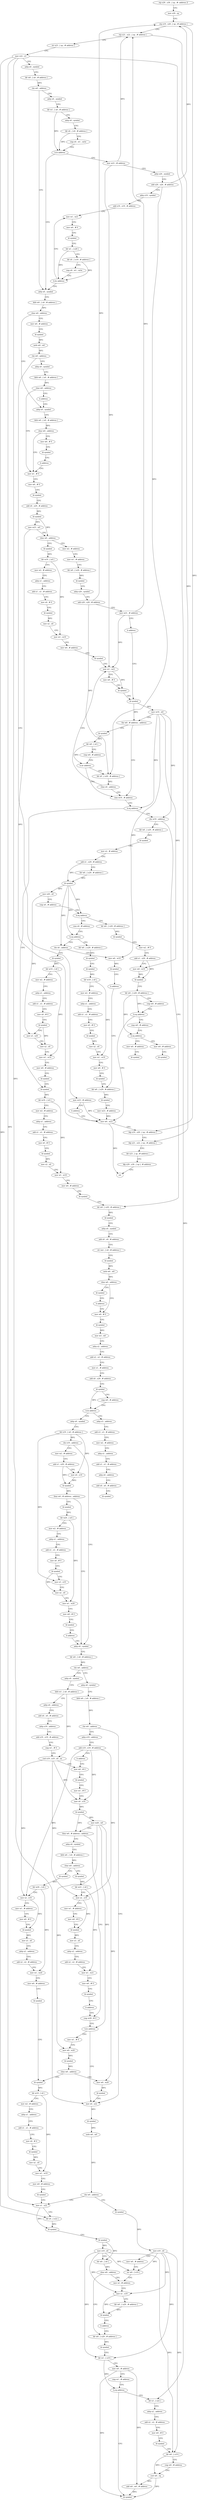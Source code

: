 digraph "func" {
"4207564" [label = "stp x29 , x30 , [ sp , #- address ]!" ]
"4207568" [label = "mov x29 , sp" ]
"4207572" [label = "stp x19 , x20 , [ sp , # address ]" ]
"4207576" [label = "stp x21 , x22 , [ sp , # address ]" ]
"4207580" [label = "str x23 , [ sp , # address ]" ]
"4207584" [label = "mov x22 , x3" ]
"4207588" [label = "adrp x0 , symbol" ]
"4207592" [label = "ldr w0 , [ x0 , # address ]" ]
"4207596" [label = "cbz w0 , address" ]
"4207672" [label = "adrp x0 , symbol" ]
"4207600" [label = "adrp x0 , symbol" ]
"4207676" [label = "ldrb w0 , [ x0 , # address ]" ]
"4207680" [label = "cbnz w0 , address" ]
"4207756" [label = "mov w0 , # address" ]
"4207684" [label = "adrp x0 , symbol" ]
"4207604" [label = "ldr w1 , [ x0 , # address ]" ]
"4207608" [label = "adrp x0 , symbol" ]
"4207612" [label = "ldr x0 , [ x0 , # address ]" ]
"4207616" [label = "cmp x0 , w1 , sxtw" ]
"4207620" [label = "b.lo address" ]
"4207624" [label = "mov w21 , # address" ]
"4207760" [label = "bl symbol" ]
"4207764" [label = "uxtb w0 , w0" ]
"4207768" [label = "cbz w0 , address" ]
"4208828" [label = "mov w23 , # address" ]
"4207772" [label = "adrp x0 , symbol" ]
"4207688" [label = "ldrb w0 , [ x0 , # address ]" ]
"4207692" [label = "cbnz w0 , address" ]
"4207788" [label = "mov w0 , # 0" ]
"4207696" [label = "mov w1 , # 0" ]
"4207628" [label = "adrp x20 , symbol" ]
"4207632" [label = "add x20 , x20 , # address" ]
"4207636" [label = "adrp x19 , symbol" ]
"4207640" [label = "add x19 , x19 , # address" ]
"4207644" [label = "mov w1 , w21" ]
"4208832" [label = "b address" ]
"4208732" [label = "mov w0 , w23" ]
"4207776" [label = "ldrb w0 , [ x0 , # address ]" ]
"4207780" [label = "cbnz w0 , address" ]
"4207784" [label = "b address" ]
"4207792" [label = "bl symbol" ]
"4207796" [label = "b address" ]
"4207700" [label = "mov w0 , # 0" ]
"4207704" [label = "bl symbol" ]
"4207708" [label = "add x0 , x29 , # address" ]
"4207712" [label = "bl symbol" ]
"4207716" [label = "mov w23 , w0" ]
"4207720" [label = "cbnz w0 , address" ]
"4207800" [label = "bl symbol" ]
"4207724" [label = "mov w2 , # address" ]
"4207648" [label = "mov w0 , # 0" ]
"4207652" [label = "bl symbol" ]
"4207656" [label = "ldr w1 , [ x20 ]" ]
"4207660" [label = "ldr x0 , [ x19 , # address ]" ]
"4207664" [label = "cmp x0 , w1 , sxtw" ]
"4207668" [label = "b.hs address" ]
"4208736" [label = "ldp x19 , x20 , [ sp , # address ]" ]
"4208740" [label = "ldp x21 , x22 , [ sp , # address ]" ]
"4208744" [label = "ldr x23 , [ sp , # address ]" ]
"4208748" [label = "ldp x29 , x30 , [ sp ] , # address" ]
"4208752" [label = "ret" ]
"4207804" [label = "ldr w19 , [ x0 ]" ]
"4207808" [label = "mov w2 , # address" ]
"4207812" [label = "adrp x1 , address" ]
"4207816" [label = "add x1 , x1 , # address" ]
"4207820" [label = "mov x0 , # 0" ]
"4207824" [label = "bl symbol" ]
"4207828" [label = "mov x2 , x0" ]
"4207832" [label = "mov w1 , w19" ]
"4207836" [label = "mov w0 , # address" ]
"4207840" [label = "bl symbol" ]
"4207844" [label = "mov w1 , w21" ]
"4207728" [label = "mov w1 , # address" ]
"4207732" [label = "ldr w0 , [ x29 , # address ]" ]
"4207736" [label = "bl symbol" ]
"4207740" [label = "adrp x20 , symbol" ]
"4207744" [label = "add x20 , x20 , # address" ]
"4207748" [label = "mov w21 , # address" ]
"4207752" [label = "b address" ]
"4207856" [label = "bl symbol" ]
"4207892" [label = "cmn w19 , # address" ]
"4207896" [label = "b.eq address" ]
"4208000" [label = "bl symbol" ]
"4207900" [label = "cbz w19 , address" ]
"4207868" [label = "bl symbol" ]
"4207872" [label = "ldr w0 , [ x0 ]" ]
"4207876" [label = "cmp w0 , # address" ]
"4207880" [label = "b.ne address" ]
"4207884" [label = "ldr x0 , [ x20 , # address ]" ]
"4207860" [label = "mov w19 , w0" ]
"4207864" [label = "tbz w0 , # address , address" ]
"4208004" [label = "ldr w19 , [ x0 ]" ]
"4208008" [label = "mov w2 , # address" ]
"4208012" [label = "adrp x1 , address" ]
"4208016" [label = "add x1 , x1 , # address" ]
"4208020" [label = "mov x0 , # 0" ]
"4208024" [label = "bl symbol" ]
"4208028" [label = "mov x2 , x0" ]
"4208032" [label = "mov w1 , w19" ]
"4208036" [label = "mov w0 , # address" ]
"4208040" [label = "bl symbol" ]
"4208044" [label = "ldr w0 , [ x29 , # address ]" ]
"4207904" [label = "ldr w0 , [ x29 , # address ]" ]
"4207888" [label = "cbnz x0 , address" ]
"4208184" [label = "bl symbol" ]
"4208188" [label = "b address" ]
"4208076" [label = "mov w0 , # 0" ]
"4208080" [label = "bl symbol" ]
"4208084" [label = "mov w3 , w0" ]
"4208088" [label = "adrp x2 , address" ]
"4208092" [label = "add x2 , x2 , # address" ]
"4208096" [label = "mov x1 , # address" ]
"4208100" [label = "add x0 , x29 , # address" ]
"4208104" [label = "bl symbol" ]
"4208108" [label = "cmp w0 , # address" ]
"4208112" [label = "b.hi address" ]
"4208192" [label = "adrp x3 , address" ]
"4208116" [label = "adrp x0 , symbol" ]
"4208048" [label = "bl symbol" ]
"4208052" [label = "adrp x0 , symbol" ]
"4208056" [label = "add x0 , x0 , # address" ]
"4208060" [label = "str wzr , [ x0 , # address ]" ]
"4208064" [label = "bl symbol" ]
"4208068" [label = "uxtb w0 , w0" ]
"4208072" [label = "cbnz w0 , address" ]
"4207908" [label = "bl symbol" ]
"4207912" [label = "mov x2 , # address" ]
"4207916" [label = "add x1 , x29 , # address" ]
"4207920" [label = "ldr w0 , [ x29 , # address ]" ]
"4207924" [label = "bl symbol" ]
"4207928" [label = "mov x20 , x0" ]
"4207932" [label = "cmp x0 , # address" ]
"4207936" [label = "b.eq address" ]
"4208756" [label = "ldr w0 , [ x29 , # address ]" ]
"4207940" [label = "cmn x0 , # address" ]
"4207848" [label = "mov w0 , # 0" ]
"4207852" [label = "bl symbol" ]
"4208196" [label = "add x3 , x3 , # address" ]
"4208200" [label = "mov w2 , # address" ]
"4208204" [label = "adrp x1 , address" ]
"4208208" [label = "add x1 , x1 , # address" ]
"4208212" [label = "adrp x0 , address" ]
"4208216" [label = "add x0 , x0 , # address" ]
"4208220" [label = "bl symbol" ]
"4208120" [label = "ldr x19 , [ x0 , # address ]" ]
"4208124" [label = "cbz x19 , address" ]
"4208148" [label = "adrp x0 , symbol" ]
"4208128" [label = "mov w2 , # address" ]
"4208760" [label = "bl symbol" ]
"4208764" [label = "mov w2 , # 0" ]
"4208768" [label = "add x1 , x29 , # address" ]
"4208772" [label = "mov w0 , w19" ]
"4208776" [label = "bl symbol" ]
"4208780" [label = "ldr w0 , [ x29 , # address ]" ]
"4208784" [label = "cmp w0 , # address" ]
"4208788" [label = "b.eq address" ]
"4208792" [label = "cmp w0 , # address" ]
"4207944" [label = "b.eq address" ]
"4208668" [label = "ldr w0 , [ x29 , # address ]" ]
"4207948" [label = "cbz x0 , address" ]
"4208152" [label = "ldr w0 , [ x0 , # address ]" ]
"4208156" [label = "cbz w0 , address" ]
"4208276" [label = "adrp x0 , symbol" ]
"4208160" [label = "adrp x0 , symbol" ]
"4208132" [label = "add x1 , x29 , # address" ]
"4208136" [label = "mov x0 , x19" ]
"4208140" [label = "bl symbol" ]
"4208144" [label = "tbnz w0 , # address , address" ]
"4208224" [label = "bl symbol" ]
"4208796" [label = "b.eq address" ]
"4208808" [label = "mov w0 , # address" ]
"4208800" [label = "mov w0 , # address" ]
"4208672" [label = "bl symbol" ]
"4208676" [label = "bl symbol" ]
"4208680" [label = "ldr w19 , [ x0 ]" ]
"4208684" [label = "mov w2 , # address" ]
"4208688" [label = "adrp x1 , address" ]
"4208692" [label = "add x1 , x1 , # address" ]
"4208696" [label = "mov x0 , # 0" ]
"4208700" [label = "bl symbol" ]
"4208704" [label = "mov x2 , x0" ]
"4208708" [label = "mov w1 , w19" ]
"4208712" [label = "mov w0 , # 0" ]
"4208716" [label = "bl symbol" ]
"4208720" [label = "ldr w0 , [ x29 , # address ]" ]
"4208816" [label = "mov w0 , w19" ]
"4207952" [label = "bl symbol" ]
"4208280" [label = "ldrb w1 , [ x0 , # address ]" ]
"4208284" [label = "adrp x0 , address" ]
"4208288" [label = "add x0 , x0 , # address" ]
"4208292" [label = "adrp x19 , address" ]
"4208296" [label = "add x19 , x19 , # address" ]
"4208300" [label = "cmp w1 , # 0" ]
"4208304" [label = "csel x19 , x19 , x0 , ne" ]
"4208308" [label = "mov w0 , # 0" ]
"4208164" [label = "ldrb w0 , [ x0 , # address ]" ]
"4208168" [label = "cbz w0 , address" ]
"4208368" [label = "mov x0 , x22" ]
"4208172" [label = "adrp x19 , address" ]
"4208228" [label = "ldr w20 , [ x0 ]" ]
"4208232" [label = "mov w2 , # address" ]
"4208236" [label = "adrp x1 , address" ]
"4208240" [label = "add x1 , x1 , # address" ]
"4208244" [label = "mov x0 , # 0" ]
"4208248" [label = "bl symbol" ]
"4208252" [label = "mov x3 , x19" ]
"4208256" [label = "mov x2 , x0" ]
"4208260" [label = "mov w1 , w20" ]
"4208264" [label = "mov w0 , # 0" ]
"4208268" [label = "bl symbol" ]
"4208272" [label = "b address" ]
"4208812" [label = "bl symbol" ]
"4208804" [label = "bl symbol" ]
"4208820" [label = "bl symbol" ]
"4208824" [label = "b address" ]
"4207956" [label = "ldr w19 , [ x0 ]" ]
"4207960" [label = "mov w2 , # address" ]
"4207964" [label = "adrp x1 , address" ]
"4207968" [label = "add x1 , x1 , # address" ]
"4207972" [label = "mov x0 , # 0" ]
"4207976" [label = "bl symbol" ]
"4207980" [label = "mov x3 , x20" ]
"4207984" [label = "mov x2 , x0" ]
"4207988" [label = "mov w1 , w19" ]
"4207992" [label = "mov w0 , # address" ]
"4207996" [label = "bl symbol" ]
"4208420" [label = "adrp x0 , symbol" ]
"4208424" [label = "ldrb w0 , [ x0 , # address ]" ]
"4208428" [label = "cbnz w0 , address" ]
"4208484" [label = "bl symbol" ]
"4208432" [label = "bl symbol" ]
"4208336" [label = "cmp w20 , # 0" ]
"4208340" [label = "b.le address" ]
"4208344" [label = "mov w1 , # 0" ]
"4208372" [label = "bl symbol" ]
"4208376" [label = "uxtb w0 , w0" ]
"4208380" [label = "cbz w0 , address" ]
"4208576" [label = "mov x1 , x22" ]
"4208384" [label = "bl symbol" ]
"4208176" [label = "add x19 , x19 , # address" ]
"4208180" [label = "b address" ]
"4208724" [label = "bl symbol" ]
"4208728" [label = "mov w23 , # address" ]
"4208488" [label = "ldr w20 , [ x0 ]" ]
"4208492" [label = "mov x2 , x19" ]
"4208496" [label = "mov w1 , # address" ]
"4208500" [label = "mov w0 , # 0" ]
"4208504" [label = "bl symbol" ]
"4208508" [label = "mov x3 , x0" ]
"4208512" [label = "adrp x2 , address" ]
"4208516" [label = "add x2 , x2 , # address" ]
"4208520" [label = "mov w1 , w20" ]
"4208524" [label = "mov w0 , # address" ]
"4208528" [label = "bl symbol" ]
"4208532" [label = "bl symbol" ]
"4208436" [label = "ldr w21 , [ x0 ]" ]
"4208440" [label = "mov x2 , x19" ]
"4208444" [label = "mov w1 , # address" ]
"4208448" [label = "mov w0 , # 0" ]
"4208452" [label = "bl symbol" ]
"4208456" [label = "mov x3 , x0" ]
"4208460" [label = "adrp x2 , address" ]
"4208464" [label = "add x2 , x2 , # address" ]
"4208468" [label = "mov w1 , w21" ]
"4208472" [label = "mov w0 , # 0" ]
"4208476" [label = "bl symbol" ]
"4208480" [label = "b address" ]
"4208348" [label = "mov w0 , w20" ]
"4208352" [label = "bl symbol" ]
"4208356" [label = "cbnz w0 , address" ]
"4208360" [label = "mov w0 , w20" ]
"4208580" [label = "ldr x0 , [ x22 ]" ]
"4208584" [label = "bl symbol" ]
"4208588" [label = "bl symbol" ]
"4208592" [label = "mov x19 , x0" ]
"4208596" [label = "ldr w0 , [ x0 ]" ]
"4208600" [label = "cbnz w0 , address" ]
"4208400" [label = "mov x2 , # address" ]
"4208604" [label = "ldr w0 , [ x29 , # address ]" ]
"4208388" [label = "mov x19 , x0" ]
"4208392" [label = "mov w0 , # address" ]
"4208396" [label = "str w0 , [ x19 ]" ]
"4208312" [label = "bl symbol" ]
"4208316" [label = "mov w1 , # 0" ]
"4208320" [label = "mov x0 , x19" ]
"4208324" [label = "bl symbol" ]
"4208328" [label = "mov w20 , w0" ]
"4208332" [label = "tbnz w0 , # address , address" ]
"4208404" [label = "mov x1 , x19" ]
"4208408" [label = "ldr w0 , [ x29 , # address ]" ]
"4208412" [label = "bl symbol" ]
"4208416" [label = "b address" ]
"4208608" [label = "bl symbol" ]
"4208612" [label = "ldr w1 , [ x19 ]" ]
"4208616" [label = "mov w0 , # address" ]
"4208620" [label = "cmp w1 , # address" ]
"4208624" [label = "b.eq address" ]
"4208664" [label = "bl symbol" ]
"4208628" [label = "ldr x3 , [ x22 ]" ]
"4208536" [label = "ldr w19 , [ x0 ]" ]
"4208540" [label = "mov w2 , # address" ]
"4208544" [label = "adrp x1 , address" ]
"4208548" [label = "add x1 , x1 , # address" ]
"4208552" [label = "mov x0 , # 0" ]
"4208556" [label = "bl symbol" ]
"4208560" [label = "mov x2 , x0" ]
"4208564" [label = "mov w1 , w19" ]
"4208568" [label = "mov w0 , # address" ]
"4208572" [label = "bl symbol" ]
"4208364" [label = "bl symbol" ]
"4208632" [label = "adrp x2 , address" ]
"4208636" [label = "add x2 , x2 , # address" ]
"4208640" [label = "mov w0 , # 0" ]
"4208644" [label = "bl symbol" ]
"4208648" [label = "ldr w0 , [ x19 ]" ]
"4208652" [label = "cmp w0 , # address" ]
"4208656" [label = "cset w0 , eq" ]
"4208660" [label = "add w0 , w0 , # address" ]
"4207564" -> "4207568" [ label = "CFG" ]
"4207568" -> "4207572" [ label = "CFG" ]
"4207572" -> "4207576" [ label = "CFG" ]
"4207572" -> "4208736" [ label = "DFG" ]
"4207576" -> "4207580" [ label = "CFG" ]
"4207576" -> "4208740" [ label = "DFG" ]
"4207580" -> "4207584" [ label = "CFG" ]
"4207584" -> "4207588" [ label = "CFG" ]
"4207584" -> "4208368" [ label = "DFG" ]
"4207584" -> "4208576" [ label = "DFG" ]
"4207584" -> "4208580" [ label = "DFG" ]
"4207584" -> "4208628" [ label = "DFG" ]
"4207588" -> "4207592" [ label = "CFG" ]
"4207592" -> "4207596" [ label = "DFG" ]
"4207596" -> "4207672" [ label = "CFG" ]
"4207596" -> "4207600" [ label = "CFG" ]
"4207672" -> "4207676" [ label = "CFG" ]
"4207600" -> "4207604" [ label = "CFG" ]
"4207676" -> "4207680" [ label = "DFG" ]
"4207680" -> "4207756" [ label = "CFG" ]
"4207680" -> "4207684" [ label = "CFG" ]
"4207756" -> "4207760" [ label = "CFG" ]
"4207684" -> "4207688" [ label = "CFG" ]
"4207604" -> "4207608" [ label = "CFG" ]
"4207604" -> "4207620" [ label = "DFG" ]
"4207608" -> "4207612" [ label = "CFG" ]
"4207612" -> "4207616" [ label = "CFG" ]
"4207612" -> "4207620" [ label = "DFG" ]
"4207616" -> "4207620" [ label = "CFG" ]
"4207620" -> "4207672" [ label = "CFG" ]
"4207620" -> "4207624" [ label = "CFG" ]
"4207624" -> "4207628" [ label = "CFG" ]
"4207624" -> "4207576" [ label = "DFG" ]
"4207624" -> "4207844" [ label = "DFG" ]
"4207760" -> "4207764" [ label = "DFG" ]
"4207764" -> "4207768" [ label = "DFG" ]
"4207768" -> "4208828" [ label = "CFG" ]
"4207768" -> "4207772" [ label = "CFG" ]
"4208828" -> "4208832" [ label = "CFG" ]
"4208828" -> "4208732" [ label = "DFG" ]
"4207772" -> "4207776" [ label = "CFG" ]
"4207688" -> "4207692" [ label = "DFG" ]
"4207692" -> "4207788" [ label = "CFG" ]
"4207692" -> "4207696" [ label = "CFG" ]
"4207788" -> "4207792" [ label = "CFG" ]
"4207696" -> "4207700" [ label = "CFG" ]
"4207628" -> "4207632" [ label = "CFG" ]
"4207632" -> "4207636" [ label = "CFG" ]
"4207632" -> "4207572" [ label = "DFG" ]
"4207632" -> "4207884" [ label = "DFG" ]
"4207636" -> "4207640" [ label = "CFG" ]
"4207640" -> "4207644" [ label = "CFG" ]
"4207644" -> "4207648" [ label = "CFG" ]
"4208832" -> "4208732" [ label = "CFG" ]
"4208732" -> "4208736" [ label = "CFG" ]
"4208732" -> "4208752" [ label = "DFG" ]
"4207776" -> "4207780" [ label = "DFG" ]
"4207780" -> "4207696" [ label = "CFG" ]
"4207780" -> "4207784" [ label = "CFG" ]
"4207784" -> "4207684" [ label = "CFG" ]
"4207792" -> "4207796" [ label = "CFG" ]
"4207796" -> "4207696" [ label = "CFG" ]
"4207700" -> "4207704" [ label = "CFG" ]
"4207704" -> "4207708" [ label = "CFG" ]
"4207708" -> "4207712" [ label = "DFG" ]
"4207712" -> "4207716" [ label = "DFG" ]
"4207712" -> "4207720" [ label = "DFG" ]
"4207716" -> "4207720" [ label = "CFG" ]
"4207716" -> "4208732" [ label = "DFG" ]
"4207720" -> "4207800" [ label = "CFG" ]
"4207720" -> "4207724" [ label = "CFG" ]
"4207800" -> "4207804" [ label = "DFG" ]
"4207724" -> "4207728" [ label = "CFG" ]
"4207648" -> "4207652" [ label = "CFG" ]
"4207652" -> "4207656" [ label = "CFG" ]
"4207656" -> "4207660" [ label = "CFG" ]
"4207656" -> "4207668" [ label = "DFG" ]
"4207660" -> "4207664" [ label = "CFG" ]
"4207660" -> "4207668" [ label = "DFG" ]
"4207664" -> "4207668" [ label = "CFG" ]
"4207668" -> "4207644" [ label = "CFG" ]
"4207668" -> "4207672" [ label = "CFG" ]
"4208736" -> "4208740" [ label = "CFG" ]
"4208740" -> "4208744" [ label = "CFG" ]
"4208744" -> "4208748" [ label = "CFG" ]
"4208748" -> "4208752" [ label = "CFG" ]
"4207804" -> "4207808" [ label = "CFG" ]
"4207804" -> "4207832" [ label = "DFG" ]
"4207808" -> "4207812" [ label = "CFG" ]
"4207812" -> "4207816" [ label = "CFG" ]
"4207816" -> "4207820" [ label = "CFG" ]
"4207820" -> "4207824" [ label = "CFG" ]
"4207824" -> "4207828" [ label = "DFG" ]
"4207828" -> "4207832" [ label = "CFG" ]
"4207832" -> "4207836" [ label = "CFG" ]
"4207836" -> "4207840" [ label = "CFG" ]
"4207840" -> "4207844" [ label = "CFG" ]
"4207844" -> "4207848" [ label = "CFG" ]
"4207844" -> "4207852" [ label = "DFG" ]
"4207728" -> "4207732" [ label = "CFG" ]
"4207732" -> "4207736" [ label = "DFG" ]
"4207736" -> "4207740" [ label = "CFG" ]
"4207740" -> "4207744" [ label = "CFG" ]
"4207744" -> "4207748" [ label = "CFG" ]
"4207744" -> "4207572" [ label = "DFG" ]
"4207744" -> "4207884" [ label = "DFG" ]
"4207748" -> "4207752" [ label = "CFG" ]
"4207748" -> "4207576" [ label = "DFG" ]
"4207748" -> "4207844" [ label = "DFG" ]
"4207752" -> "4207856" [ label = "CFG" ]
"4207856" -> "4207860" [ label = "DFG" ]
"4207856" -> "4207864" [ label = "DFG" ]
"4207892" -> "4207896" [ label = "CFG" ]
"4207896" -> "4208000" [ label = "CFG" ]
"4207896" -> "4207900" [ label = "CFG" ]
"4208000" -> "4208004" [ label = "DFG" ]
"4207900" -> "4208044" [ label = "CFG" ]
"4207900" -> "4207904" [ label = "CFG" ]
"4207868" -> "4207872" [ label = "DFG" ]
"4207872" -> "4207876" [ label = "CFG" ]
"4207872" -> "4207880" [ label = "DFG" ]
"4207876" -> "4207880" [ label = "CFG" ]
"4207880" -> "4207892" [ label = "CFG" ]
"4207880" -> "4207884" [ label = "CFG" ]
"4207884" -> "4207888" [ label = "DFG" ]
"4207860" -> "4207864" [ label = "CFG" ]
"4207860" -> "4207896" [ label = "DFG" ]
"4207860" -> "4207900" [ label = "DFG" ]
"4207860" -> "4208772" [ label = "DFG" ]
"4207860" -> "4208816" [ label = "DFG" ]
"4207864" -> "4207892" [ label = "CFG" ]
"4207864" -> "4207868" [ label = "CFG" ]
"4208004" -> "4208008" [ label = "CFG" ]
"4208004" -> "4208032" [ label = "DFG" ]
"4208008" -> "4208012" [ label = "CFG" ]
"4208012" -> "4208016" [ label = "CFG" ]
"4208016" -> "4208020" [ label = "CFG" ]
"4208020" -> "4208024" [ label = "CFG" ]
"4208024" -> "4208028" [ label = "DFG" ]
"4208028" -> "4208032" [ label = "CFG" ]
"4208032" -> "4208036" [ label = "CFG" ]
"4208036" -> "4208040" [ label = "CFG" ]
"4208040" -> "4208044" [ label = "CFG" ]
"4208044" -> "4208048" [ label = "DFG" ]
"4207904" -> "4207908" [ label = "DFG" ]
"4207888" -> "4207844" [ label = "CFG" ]
"4207888" -> "4207892" [ label = "CFG" ]
"4208184" -> "4208188" [ label = "CFG" ]
"4208188" -> "4208076" [ label = "CFG" ]
"4208076" -> "4208080" [ label = "CFG" ]
"4208080" -> "4208084" [ label = "DFG" ]
"4208084" -> "4208088" [ label = "CFG" ]
"4208088" -> "4208092" [ label = "CFG" ]
"4208092" -> "4208096" [ label = "CFG" ]
"4208096" -> "4208100" [ label = "CFG" ]
"4208100" -> "4208104" [ label = "CFG" ]
"4208104" -> "4208108" [ label = "CFG" ]
"4208104" -> "4208112" [ label = "DFG" ]
"4208108" -> "4208112" [ label = "CFG" ]
"4208112" -> "4208192" [ label = "CFG" ]
"4208112" -> "4208116" [ label = "CFG" ]
"4208192" -> "4208196" [ label = "CFG" ]
"4208116" -> "4208120" [ label = "CFG" ]
"4208048" -> "4208052" [ label = "CFG" ]
"4208052" -> "4208056" [ label = "CFG" ]
"4208056" -> "4208060" [ label = "CFG" ]
"4208060" -> "4208064" [ label = "CFG" ]
"4208064" -> "4208068" [ label = "DFG" ]
"4208068" -> "4208072" [ label = "DFG" ]
"4208072" -> "4208184" [ label = "CFG" ]
"4208072" -> "4208076" [ label = "CFG" ]
"4207908" -> "4207912" [ label = "CFG" ]
"4207912" -> "4207916" [ label = "CFG" ]
"4207916" -> "4207920" [ label = "CFG" ]
"4207916" -> "4207924" [ label = "DFG" ]
"4207920" -> "4207924" [ label = "DFG" ]
"4207924" -> "4207928" [ label = "DFG" ]
"4207924" -> "4207936" [ label = "DFG" ]
"4207924" -> "4207944" [ label = "DFG" ]
"4207924" -> "4207948" [ label = "DFG" ]
"4207928" -> "4207932" [ label = "CFG" ]
"4207928" -> "4207980" [ label = "DFG" ]
"4207932" -> "4207936" [ label = "CFG" ]
"4207936" -> "4208756" [ label = "CFG" ]
"4207936" -> "4207940" [ label = "CFG" ]
"4208756" -> "4208760" [ label = "DFG" ]
"4207940" -> "4207944" [ label = "CFG" ]
"4207848" -> "4207852" [ label = "CFG" ]
"4207852" -> "4207856" [ label = "CFG" ]
"4208196" -> "4208200" [ label = "CFG" ]
"4208200" -> "4208204" [ label = "CFG" ]
"4208204" -> "4208208" [ label = "CFG" ]
"4208208" -> "4208212" [ label = "CFG" ]
"4208212" -> "4208216" [ label = "CFG" ]
"4208216" -> "4208220" [ label = "CFG" ]
"4208120" -> "4208124" [ label = "DFG" ]
"4208120" -> "4208136" [ label = "DFG" ]
"4208120" -> "4208252" [ label = "DFG" ]
"4208124" -> "4208148" [ label = "CFG" ]
"4208124" -> "4208128" [ label = "CFG" ]
"4208148" -> "4208152" [ label = "CFG" ]
"4208128" -> "4208132" [ label = "CFG" ]
"4208760" -> "4208764" [ label = "CFG" ]
"4208764" -> "4208768" [ label = "CFG" ]
"4208768" -> "4208772" [ label = "CFG" ]
"4208768" -> "4208776" [ label = "DFG" ]
"4208772" -> "4208776" [ label = "DFG" ]
"4208776" -> "4208780" [ label = "CFG" ]
"4208780" -> "4208784" [ label = "CFG" ]
"4208780" -> "4208788" [ label = "DFG" ]
"4208780" -> "4208796" [ label = "DFG" ]
"4208784" -> "4208788" [ label = "CFG" ]
"4208788" -> "4208732" [ label = "CFG" ]
"4208788" -> "4208792" [ label = "CFG" ]
"4208792" -> "4208796" [ label = "CFG" ]
"4207944" -> "4208668" [ label = "CFG" ]
"4207944" -> "4207948" [ label = "CFG" ]
"4208668" -> "4208672" [ label = "DFG" ]
"4207948" -> "4208816" [ label = "CFG" ]
"4207948" -> "4207952" [ label = "CFG" ]
"4208152" -> "4208156" [ label = "DFG" ]
"4208156" -> "4208276" [ label = "CFG" ]
"4208156" -> "4208160" [ label = "CFG" ]
"4208276" -> "4208280" [ label = "CFG" ]
"4208160" -> "4208164" [ label = "CFG" ]
"4208132" -> "4208136" [ label = "CFG" ]
"4208132" -> "4208140" [ label = "DFG" ]
"4208136" -> "4208140" [ label = "DFG" ]
"4208140" -> "4208144" [ label = "DFG" ]
"4208144" -> "4208224" [ label = "CFG" ]
"4208144" -> "4208148" [ label = "CFG" ]
"4208224" -> "4208228" [ label = "DFG" ]
"4208796" -> "4208808" [ label = "CFG" ]
"4208796" -> "4208800" [ label = "CFG" ]
"4208808" -> "4208812" [ label = "CFG" ]
"4208800" -> "4208804" [ label = "CFG" ]
"4208672" -> "4208676" [ label = "CFG" ]
"4208676" -> "4208680" [ label = "DFG" ]
"4208680" -> "4208684" [ label = "CFG" ]
"4208680" -> "4208708" [ label = "DFG" ]
"4208684" -> "4208688" [ label = "CFG" ]
"4208688" -> "4208692" [ label = "CFG" ]
"4208692" -> "4208696" [ label = "CFG" ]
"4208696" -> "4208700" [ label = "CFG" ]
"4208700" -> "4208704" [ label = "DFG" ]
"4208704" -> "4208708" [ label = "CFG" ]
"4208708" -> "4208712" [ label = "CFG" ]
"4208712" -> "4208716" [ label = "CFG" ]
"4208716" -> "4208720" [ label = "CFG" ]
"4208720" -> "4208724" [ label = "DFG" ]
"4208816" -> "4208820" [ label = "DFG" ]
"4207952" -> "4207956" [ label = "DFG" ]
"4208280" -> "4208284" [ label = "CFG" ]
"4208280" -> "4208304" [ label = "DFG" ]
"4208284" -> "4208288" [ label = "CFG" ]
"4208288" -> "4208292" [ label = "CFG" ]
"4208292" -> "4208296" [ label = "CFG" ]
"4208296" -> "4208300" [ label = "CFG" ]
"4208300" -> "4208304" [ label = "CFG" ]
"4208304" -> "4208308" [ label = "CFG" ]
"4208304" -> "4208320" [ label = "DFG" ]
"4208304" -> "4208492" [ label = "DFG" ]
"4208304" -> "4208440" [ label = "DFG" ]
"4208308" -> "4208312" [ label = "CFG" ]
"4208164" -> "4208168" [ label = "DFG" ]
"4208168" -> "4208368" [ label = "CFG" ]
"4208168" -> "4208172" [ label = "CFG" ]
"4208368" -> "4208372" [ label = "DFG" ]
"4208172" -> "4208176" [ label = "CFG" ]
"4208228" -> "4208232" [ label = "CFG" ]
"4208228" -> "4208260" [ label = "DFG" ]
"4208232" -> "4208236" [ label = "CFG" ]
"4208236" -> "4208240" [ label = "CFG" ]
"4208240" -> "4208244" [ label = "CFG" ]
"4208244" -> "4208248" [ label = "CFG" ]
"4208248" -> "4208252" [ label = "CFG" ]
"4208248" -> "4208256" [ label = "DFG" ]
"4208252" -> "4208256" [ label = "CFG" ]
"4208256" -> "4208260" [ label = "CFG" ]
"4208260" -> "4208264" [ label = "CFG" ]
"4208264" -> "4208268" [ label = "CFG" ]
"4208268" -> "4208272" [ label = "CFG" ]
"4208272" -> "4208148" [ label = "CFG" ]
"4208820" -> "4208824" [ label = "CFG" ]
"4208824" -> "4208720" [ label = "CFG" ]
"4207956" -> "4207960" [ label = "CFG" ]
"4207956" -> "4207988" [ label = "DFG" ]
"4207960" -> "4207964" [ label = "CFG" ]
"4207964" -> "4207968" [ label = "CFG" ]
"4207968" -> "4207972" [ label = "CFG" ]
"4207972" -> "4207976" [ label = "CFG" ]
"4207976" -> "4207980" [ label = "CFG" ]
"4207976" -> "4207984" [ label = "DFG" ]
"4207980" -> "4207984" [ label = "CFG" ]
"4207984" -> "4207988" [ label = "CFG" ]
"4207988" -> "4207992" [ label = "CFG" ]
"4207992" -> "4207996" [ label = "CFG" ]
"4207996" -> "4208000" [ label = "CFG" ]
"4208420" -> "4208424" [ label = "CFG" ]
"4208424" -> "4208428" [ label = "DFG" ]
"4208428" -> "4208484" [ label = "CFG" ]
"4208428" -> "4208432" [ label = "CFG" ]
"4208484" -> "4208488" [ label = "DFG" ]
"4208432" -> "4208436" [ label = "DFG" ]
"4208336" -> "4208340" [ label = "CFG" ]
"4208340" -> "4208368" [ label = "CFG" ]
"4208340" -> "4208344" [ label = "CFG" ]
"4208344" -> "4208348" [ label = "CFG" ]
"4208372" -> "4208376" [ label = "DFG" ]
"4208376" -> "4208380" [ label = "DFG" ]
"4208380" -> "4208576" [ label = "CFG" ]
"4208380" -> "4208384" [ label = "CFG" ]
"4208576" -> "4208580" [ label = "CFG" ]
"4208576" -> "4208584" [ label = "DFG" ]
"4208384" -> "4208388" [ label = "DFG" ]
"4208176" -> "4208180" [ label = "CFG" ]
"4208176" -> "4208320" [ label = "DFG" ]
"4208176" -> "4208492" [ label = "DFG" ]
"4208176" -> "4208440" [ label = "DFG" ]
"4208180" -> "4208308" [ label = "CFG" ]
"4208724" -> "4208728" [ label = "CFG" ]
"4208728" -> "4208732" [ label = "DFG" ]
"4208488" -> "4208492" [ label = "CFG" ]
"4208488" -> "4208520" [ label = "DFG" ]
"4208492" -> "4208496" [ label = "CFG" ]
"4208492" -> "4208504" [ label = "DFG" ]
"4208496" -> "4208500" [ label = "CFG" ]
"4208500" -> "4208504" [ label = "CFG" ]
"4208504" -> "4208508" [ label = "DFG" ]
"4208508" -> "4208512" [ label = "CFG" ]
"4208512" -> "4208516" [ label = "CFG" ]
"4208516" -> "4208520" [ label = "CFG" ]
"4208520" -> "4208524" [ label = "CFG" ]
"4208524" -> "4208528" [ label = "CFG" ]
"4208528" -> "4208532" [ label = "CFG" ]
"4208532" -> "4208536" [ label = "DFG" ]
"4208436" -> "4208440" [ label = "CFG" ]
"4208436" -> "4208468" [ label = "DFG" ]
"4208440" -> "4208444" [ label = "CFG" ]
"4208440" -> "4208452" [ label = "DFG" ]
"4208444" -> "4208448" [ label = "CFG" ]
"4208448" -> "4208452" [ label = "CFG" ]
"4208452" -> "4208456" [ label = "DFG" ]
"4208456" -> "4208460" [ label = "CFG" ]
"4208460" -> "4208464" [ label = "CFG" ]
"4208464" -> "4208468" [ label = "CFG" ]
"4208468" -> "4208472" [ label = "CFG" ]
"4208472" -> "4208476" [ label = "CFG" ]
"4208476" -> "4208480" [ label = "CFG" ]
"4208480" -> "4208336" [ label = "CFG" ]
"4208348" -> "4208352" [ label = "DFG" ]
"4208352" -> "4208356" [ label = "DFG" ]
"4208356" -> "4208532" [ label = "CFG" ]
"4208356" -> "4208360" [ label = "CFG" ]
"4208360" -> "4208364" [ label = "DFG" ]
"4208580" -> "4208584" [ label = "DFG" ]
"4208584" -> "4208588" [ label = "CFG" ]
"4208588" -> "4208592" [ label = "DFG" ]
"4208588" -> "4208596" [ label = "DFG" ]
"4208592" -> "4208596" [ label = "CFG" ]
"4208592" -> "4208396" [ label = "DFG" ]
"4208592" -> "4208404" [ label = "DFG" ]
"4208592" -> "4208612" [ label = "DFG" ]
"4208592" -> "4208648" [ label = "DFG" ]
"4208596" -> "4208600" [ label = "DFG" ]
"4208600" -> "4208400" [ label = "CFG" ]
"4208600" -> "4208604" [ label = "CFG" ]
"4208400" -> "4208404" [ label = "CFG" ]
"4208604" -> "4208608" [ label = "DFG" ]
"4208388" -> "4208392" [ label = "CFG" ]
"4208388" -> "4208396" [ label = "DFG" ]
"4208388" -> "4208404" [ label = "DFG" ]
"4208388" -> "4208612" [ label = "DFG" ]
"4208388" -> "4208648" [ label = "DFG" ]
"4208392" -> "4208396" [ label = "CFG" ]
"4208396" -> "4208400" [ label = "CFG" ]
"4208312" -> "4208316" [ label = "CFG" ]
"4208316" -> "4208320" [ label = "CFG" ]
"4208320" -> "4208324" [ label = "DFG" ]
"4208324" -> "4208328" [ label = "DFG" ]
"4208324" -> "4208332" [ label = "DFG" ]
"4208328" -> "4208332" [ label = "CFG" ]
"4208328" -> "4208340" [ label = "DFG" ]
"4208328" -> "4208348" [ label = "DFG" ]
"4208328" -> "4208360" [ label = "DFG" ]
"4208332" -> "4208420" [ label = "CFG" ]
"4208332" -> "4208336" [ label = "CFG" ]
"4208404" -> "4208408" [ label = "CFG" ]
"4208404" -> "4208412" [ label = "DFG" ]
"4208408" -> "4208412" [ label = "DFG" ]
"4208412" -> "4208416" [ label = "CFG" ]
"4208416" -> "4208604" [ label = "CFG" ]
"4208608" -> "4208612" [ label = "CFG" ]
"4208612" -> "4208616" [ label = "CFG" ]
"4208612" -> "4208624" [ label = "DFG" ]
"4208616" -> "4208620" [ label = "CFG" ]
"4208616" -> "4208664" [ label = "DFG" ]
"4208616" -> "4208660" [ label = "DFG" ]
"4208620" -> "4208624" [ label = "CFG" ]
"4208624" -> "4208664" [ label = "CFG" ]
"4208624" -> "4208628" [ label = "CFG" ]
"4208628" -> "4208632" [ label = "CFG" ]
"4208536" -> "4208540" [ label = "CFG" ]
"4208536" -> "4208564" [ label = "DFG" ]
"4208540" -> "4208544" [ label = "CFG" ]
"4208544" -> "4208548" [ label = "CFG" ]
"4208548" -> "4208552" [ label = "CFG" ]
"4208552" -> "4208556" [ label = "CFG" ]
"4208556" -> "4208560" [ label = "DFG" ]
"4208560" -> "4208564" [ label = "CFG" ]
"4208564" -> "4208568" [ label = "CFG" ]
"4208568" -> "4208572" [ label = "CFG" ]
"4208572" -> "4208576" [ label = "CFG" ]
"4208364" -> "4208368" [ label = "CFG" ]
"4208632" -> "4208636" [ label = "CFG" ]
"4208636" -> "4208640" [ label = "CFG" ]
"4208640" -> "4208644" [ label = "CFG" ]
"4208644" -> "4208648" [ label = "CFG" ]
"4208648" -> "4208652" [ label = "CFG" ]
"4208648" -> "4208656" [ label = "DFG" ]
"4208652" -> "4208656" [ label = "CFG" ]
"4208656" -> "4208660" [ label = "DFG" ]
"4208656" -> "4208664" [ label = "DFG" ]
"4208660" -> "4208664" [ label = "DFG" ]
}
